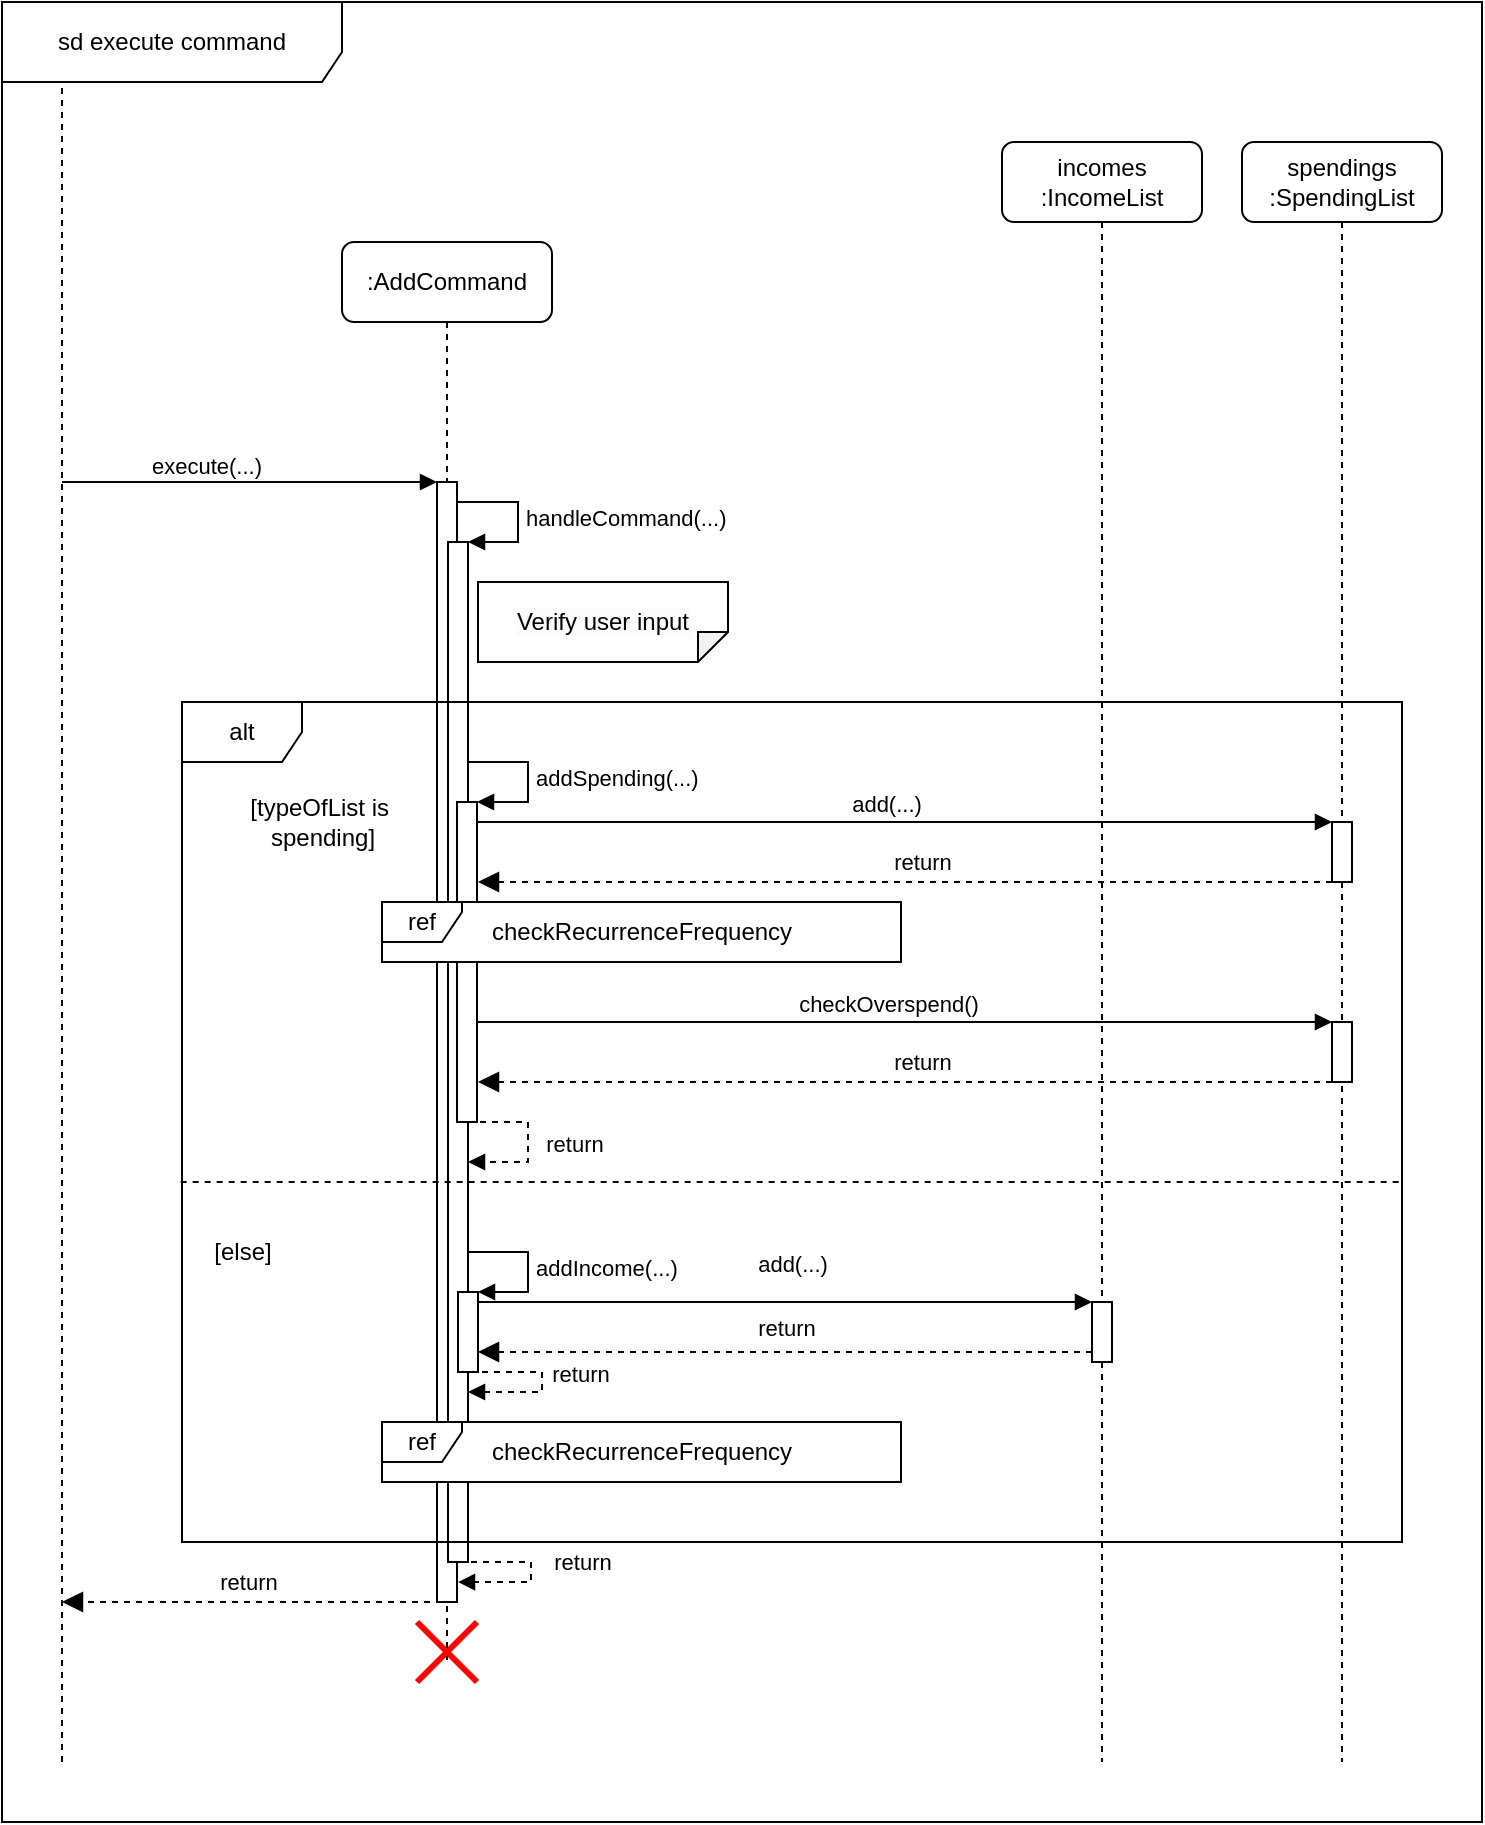 <mxfile version="24.8.4">
  <diagram name="Page-1" id="2YBvvXClWsGukQMizWep">
    <mxGraphModel dx="1302" dy="816" grid="1" gridSize="10" guides="1" tooltips="1" connect="1" arrows="1" fold="1" page="1" pageScale="1" pageWidth="850" pageHeight="1100" math="0" shadow="0">
      <root>
        <mxCell id="0" />
        <mxCell id="1" parent="0" />
        <mxCell id="oXqM3QbD9CkqxF4lTYU8-26" value="sd execute command" style="shape=umlFrame;whiteSpace=wrap;html=1;pointerEvents=0;swimlaneFillColor=default;width=170;height=40;" vertex="1" parent="1">
          <mxGeometry y="80" width="740" height="910" as="geometry" />
        </mxCell>
        <mxCell id="aM9ryv3xv72pqoxQDRHE-5" value=":AddCommand" style="shape=umlLifeline;rounded=1;whiteSpace=wrap;html=1;container=0;dropTarget=0;collapsible=0;recursiveResize=0;outlineConnect=0;portConstraint=eastwest;newEdgeStyle={&quot;curved&quot;:0,&quot;rounded&quot;:0};targetShapes=umlLifeline;participant=label;points=[[0,0,0,0,5],[0,1,0,0,-5],[1,0,0,0,5],[1,1,0,0,-5]];perimeter=rectanglePerimeter;" parent="1" vertex="1">
          <mxGeometry x="170" y="200" width="105" height="710" as="geometry" />
        </mxCell>
        <mxCell id="aM9ryv3xv72pqoxQDRHE-6" value="" style="html=1;points=[];perimeter=orthogonalPerimeter;outlineConnect=0;targetShapes=umlLifeline;portConstraint=eastwest;newEdgeStyle={&quot;edgeStyle&quot;:&quot;elbowEdgeStyle&quot;,&quot;elbow&quot;:&quot;vertical&quot;,&quot;curved&quot;:0,&quot;rounded&quot;:0};" parent="aM9ryv3xv72pqoxQDRHE-5" vertex="1">
          <mxGeometry x="47.5" y="120" width="10" height="560" as="geometry" />
        </mxCell>
        <mxCell id="1ialCVmugB1Czv88WBpj-36" value="" style="html=1;points=[[0,0,0,0,5],[0,1,0,0,-5],[1,0,0,0,5],[1,1,0,0,-5]];perimeter=orthogonalPerimeter;outlineConnect=0;targetShapes=umlLifeline;portConstraint=eastwest;newEdgeStyle={&quot;curved&quot;:0,&quot;rounded&quot;:0};" parent="aM9ryv3xv72pqoxQDRHE-5" vertex="1">
          <mxGeometry x="53" y="150" width="10" height="510" as="geometry" />
        </mxCell>
        <mxCell id="1ialCVmugB1Czv88WBpj-37" value="handleCommand(...)" style="html=1;align=left;spacingLeft=2;endArrow=block;rounded=0;edgeStyle=orthogonalEdgeStyle;curved=0;rounded=0;" parent="aM9ryv3xv72pqoxQDRHE-5" target="1ialCVmugB1Czv88WBpj-36" edge="1">
          <mxGeometry relative="1" as="geometry">
            <mxPoint x="58" y="130" as="sourcePoint" />
            <Array as="points">
              <mxPoint x="88" y="130" />
              <mxPoint x="88" y="150" />
            </Array>
          </mxGeometry>
        </mxCell>
        <mxCell id="1ialCVmugB1Czv88WBpj-59" value="" style="html=1;points=[[0,0,0,0,5],[0,1,0,0,-5],[1,0,0,0,5],[1,1,0,0,-5]];perimeter=orthogonalPerimeter;outlineConnect=0;targetShapes=umlLifeline;portConstraint=eastwest;newEdgeStyle={&quot;curved&quot;:0,&quot;rounded&quot;:0};" parent="aM9ryv3xv72pqoxQDRHE-5" vertex="1">
          <mxGeometry x="57.5" y="280" width="10" height="160" as="geometry" />
        </mxCell>
        <mxCell id="1ialCVmugB1Czv88WBpj-85" value="" style="shape=umlDestroy;whiteSpace=wrap;html=1;strokeWidth=3;targetShapes=umlLifeline;strokeColor=#FF0000;" parent="aM9ryv3xv72pqoxQDRHE-5" vertex="1">
          <mxGeometry x="37.5" y="690" width="30" height="30" as="geometry" />
        </mxCell>
        <mxCell id="1ialCVmugB1Czv88WBpj-38" value="alt" style="shape=umlFrame;whiteSpace=wrap;html=1;pointerEvents=0;" parent="1" vertex="1">
          <mxGeometry x="90" y="430" width="610" height="420" as="geometry" />
        </mxCell>
        <mxCell id="1ialCVmugB1Czv88WBpj-40" value="" style="html=1;verticalAlign=bottom;endArrow=block;edgeStyle=elbowEdgeStyle;elbow=vertical;curved=0;rounded=0;" parent="1" target="aM9ryv3xv72pqoxQDRHE-6" edge="1">
          <mxGeometry x="0.346" relative="1" as="geometry">
            <mxPoint x="30" y="320" as="sourcePoint" />
            <Array as="points">
              <mxPoint x="40" y="320" />
            </Array>
            <mxPoint x="170" y="320" as="targetPoint" />
            <mxPoint as="offset" />
          </mxGeometry>
        </mxCell>
        <mxCell id="1ialCVmugB1Czv88WBpj-41" value="execute(...)" style="edgeLabel;html=1;align=center;verticalAlign=middle;resizable=0;points=[];" parent="1ialCVmugB1Czv88WBpj-40" vertex="1" connectable="0">
          <mxGeometry x="-0.036" y="8" relative="1" as="geometry">
            <mxPoint x="-19" as="offset" />
          </mxGeometry>
        </mxCell>
        <mxCell id="1ialCVmugB1Czv88WBpj-48" value="[else]" style="text;html=1;align=center;verticalAlign=middle;resizable=0;points=[];autosize=1;strokeColor=none;fillColor=default;" parent="1" vertex="1">
          <mxGeometry x="95" y="690" width="50" height="30" as="geometry" />
        </mxCell>
        <mxCell id="1ialCVmugB1Czv88WBpj-51" value="incomes :IncomeList" style="shape=umlLifeline;rounded=1;perimeter=lifelinePerimeter;whiteSpace=wrap;html=1;container=0;dropTarget=0;collapsible=0;recursiveResize=0;outlineConnect=0;portConstraint=eastwest;newEdgeStyle={&quot;edgeStyle&quot;:&quot;elbowEdgeStyle&quot;,&quot;elbow&quot;:&quot;vertical&quot;,&quot;curved&quot;:0,&quot;rounded&quot;:0};" parent="1" vertex="1">
          <mxGeometry x="500" y="150" width="100" height="810" as="geometry" />
        </mxCell>
        <mxCell id="1ialCVmugB1Czv88WBpj-81" value="" style="html=1;points=[[0,0,0,0,5],[0,1,0,0,-5],[1,0,0,0,5],[1,1,0,0,-5]];perimeter=orthogonalPerimeter;outlineConnect=0;targetShapes=umlLifeline;portConstraint=eastwest;newEdgeStyle={&quot;curved&quot;:0,&quot;rounded&quot;:0};" parent="1ialCVmugB1Czv88WBpj-51" vertex="1">
          <mxGeometry x="45" y="580" width="10" height="30" as="geometry" />
        </mxCell>
        <mxCell id="1ialCVmugB1Czv88WBpj-53" value="spendings :SpendingList" style="shape=umlLifeline;rounded=1;perimeter=lifelinePerimeter;whiteSpace=wrap;html=1;container=0;dropTarget=0;collapsible=0;recursiveResize=0;outlineConnect=0;portConstraint=eastwest;newEdgeStyle={&quot;edgeStyle&quot;:&quot;elbowEdgeStyle&quot;,&quot;elbow&quot;:&quot;vertical&quot;,&quot;curved&quot;:0,&quot;rounded&quot;:0};" parent="1" vertex="1">
          <mxGeometry x="620" y="150" width="100" height="810" as="geometry" />
        </mxCell>
        <mxCell id="1ialCVmugB1Czv88WBpj-73" value="" style="html=1;points=[[0,0,0,0,5],[0,1,0,0,-5],[1,0,0,0,5],[1,1,0,0,-5]];perimeter=orthogonalPerimeter;outlineConnect=0;targetShapes=umlLifeline;portConstraint=eastwest;newEdgeStyle={&quot;curved&quot;:0,&quot;rounded&quot;:0};" parent="1ialCVmugB1Czv88WBpj-53" vertex="1">
          <mxGeometry x="45" y="340" width="10" height="30" as="geometry" />
        </mxCell>
        <mxCell id="oXqM3QbD9CkqxF4lTYU8-15" value="" style="html=1;points=[[0,0,0,0,5],[0,1,0,0,-5],[1,0,0,0,5],[1,1,0,0,-5]];perimeter=orthogonalPerimeter;outlineConnect=0;targetShapes=umlLifeline;portConstraint=eastwest;newEdgeStyle={&quot;curved&quot;:0,&quot;rounded&quot;:0};" vertex="1" parent="1ialCVmugB1Czv88WBpj-53">
          <mxGeometry x="45" y="440" width="10" height="30" as="geometry" />
        </mxCell>
        <mxCell id="1ialCVmugB1Czv88WBpj-43" value="[typeOfList is&amp;nbsp;&lt;div&gt;spending&lt;span style=&quot;background-color: initial;&quot;&gt;]&lt;/span&gt;&lt;/div&gt;" style="text;html=1;align=center;verticalAlign=middle;resizable=0;points=[];autosize=1;strokeColor=none;fillColor=default;shadow=0;" parent="1" vertex="1">
          <mxGeometry x="110" y="470" width="100" height="40" as="geometry" />
        </mxCell>
        <mxCell id="1ialCVmugB1Czv88WBpj-60" value="addSpending(...)" style="html=1;align=left;spacingLeft=2;endArrow=block;rounded=0;edgeStyle=orthogonalEdgeStyle;curved=0;rounded=0;" parent="1" target="1ialCVmugB1Czv88WBpj-59" edge="1">
          <mxGeometry relative="1" as="geometry">
            <mxPoint x="233" y="460" as="sourcePoint" />
            <Array as="points">
              <mxPoint x="263" y="460" />
              <mxPoint x="263" y="480" />
            </Array>
          </mxGeometry>
        </mxCell>
        <mxCell id="1ialCVmugB1Czv88WBpj-66" value="" style="html=1;points=[[0,0,0,0,5],[0,1,0,0,-5],[1,0,0,0,5],[1,1,0,0,-5]];perimeter=orthogonalPerimeter;outlineConnect=0;targetShapes=umlLifeline;portConstraint=eastwest;newEdgeStyle={&quot;curved&quot;:0,&quot;rounded&quot;:0};" parent="1" vertex="1">
          <mxGeometry x="228" y="725" width="10" height="40" as="geometry" />
        </mxCell>
        <mxCell id="1ialCVmugB1Czv88WBpj-67" value="addIncome(...)" style="html=1;align=left;spacingLeft=2;endArrow=block;rounded=0;edgeStyle=orthogonalEdgeStyle;curved=0;rounded=0;" parent="1" target="1ialCVmugB1Czv88WBpj-66" edge="1">
          <mxGeometry x="0.005" relative="1" as="geometry">
            <mxPoint x="233" y="705" as="sourcePoint" />
            <Array as="points">
              <mxPoint x="263" y="705" />
              <mxPoint x="263" y="725" />
            </Array>
            <mxPoint as="offset" />
          </mxGeometry>
        </mxCell>
        <mxCell id="1ialCVmugB1Czv88WBpj-75" value="" style="html=1;verticalAlign=bottom;endArrow=block;dashed=1;endSize=8;curved=0;rounded=0;exitX=0;exitY=1;exitDx=0;exitDy=-5;endFill=1;strokeWidth=1;" parent="1" edge="1">
          <mxGeometry relative="1" as="geometry">
            <mxPoint x="238" y="520" as="targetPoint" />
            <mxPoint x="665.0" y="520" as="sourcePoint" />
          </mxGeometry>
        </mxCell>
        <mxCell id="VLh5bKRLz8x9KIW3gmQL-2" value="return" style="edgeLabel;html=1;align=center;verticalAlign=middle;resizable=0;points=[];" parent="1ialCVmugB1Czv88WBpj-75" vertex="1" connectable="0">
          <mxGeometry x="0.499" relative="1" as="geometry">
            <mxPoint x="115" y="-10" as="offset" />
          </mxGeometry>
        </mxCell>
        <mxCell id="1ialCVmugB1Czv88WBpj-74" value="add(...)" style="html=1;verticalAlign=bottom;endArrow=block;curved=0;rounded=0;" parent="1" source="1ialCVmugB1Czv88WBpj-59" target="1ialCVmugB1Czv88WBpj-73" edge="1">
          <mxGeometry x="-0.044" relative="1" as="geometry">
            <mxPoint x="460" y="495" as="sourcePoint" />
            <mxPoint x="530" y="490" as="targetPoint" />
            <Array as="points">
              <mxPoint x="390" y="490" />
            </Array>
            <mxPoint as="offset" />
          </mxGeometry>
        </mxCell>
        <mxCell id="1ialCVmugB1Czv88WBpj-82" value="add(...)" style="html=1;verticalAlign=bottom;endArrow=block;curved=0;rounded=0;" parent="1" target="1ialCVmugB1Czv88WBpj-81" edge="1">
          <mxGeometry x="0.018" y="10" relative="1" as="geometry">
            <mxPoint x="238" y="730" as="sourcePoint" />
            <Array as="points">
              <mxPoint x="310" y="730" />
            </Array>
            <mxPoint as="offset" />
          </mxGeometry>
        </mxCell>
        <mxCell id="1ialCVmugB1Czv88WBpj-83" value="" style="html=1;verticalAlign=bottom;endArrow=block;dashed=1;endSize=8;curved=0;rounded=0;exitX=0;exitY=1;exitDx=0;exitDy=-5;entryX=1;entryY=1;entryDx=0;entryDy=-5;entryPerimeter=0;endFill=1;" parent="1" source="1ialCVmugB1Czv88WBpj-81" edge="1">
          <mxGeometry relative="1" as="geometry">
            <mxPoint x="238" y="755" as="targetPoint" />
          </mxGeometry>
        </mxCell>
        <mxCell id="1ialCVmugB1Czv88WBpj-84" value="" style="endArrow=none;dashed=1;html=1;rounded=0;exitX=-0.001;exitY=0.532;exitDx=0;exitDy=0;exitPerimeter=0;" parent="1" edge="1">
          <mxGeometry width="50" height="50" relative="1" as="geometry">
            <mxPoint x="89.32" y="670.0" as="sourcePoint" />
            <mxPoint x="700" y="670" as="targetPoint" />
          </mxGeometry>
        </mxCell>
        <mxCell id="1ialCVmugB1Czv88WBpj-89" value="" style="html=1;align=left;spacingLeft=2;endArrow=block;rounded=0;edgeStyle=orthogonalEdgeStyle;curved=0;rounded=0;dashed=1;" parent="1" edge="1">
          <mxGeometry relative="1" as="geometry">
            <mxPoint x="240" y="765" as="sourcePoint" />
            <Array as="points">
              <mxPoint x="270" y="765" />
              <mxPoint x="270" y="775" />
            </Array>
            <mxPoint x="233" y="775" as="targetPoint" />
          </mxGeometry>
        </mxCell>
        <mxCell id="1ialCVmugB1Czv88WBpj-90" value="" style="html=1;align=left;spacingLeft=2;endArrow=block;rounded=0;edgeStyle=orthogonalEdgeStyle;curved=0;rounded=0;dashed=1;" parent="1" edge="1">
          <mxGeometry relative="1" as="geometry">
            <mxPoint x="234.5" y="860" as="sourcePoint" />
            <Array as="points">
              <mxPoint x="264.5" y="860.03" />
              <mxPoint x="264.5" y="870.03" />
            </Array>
            <mxPoint x="228" y="870.03" as="targetPoint" />
          </mxGeometry>
        </mxCell>
        <mxCell id="1ialCVmugB1Czv88WBpj-91" value="" style="html=1;align=left;spacingLeft=2;endArrow=block;rounded=0;edgeStyle=orthogonalEdgeStyle;curved=0;rounded=0;dashed=1;" parent="1" edge="1">
          <mxGeometry relative="1" as="geometry">
            <mxPoint x="233" y="640" as="sourcePoint" />
            <Array as="points">
              <mxPoint x="263" y="640" />
              <mxPoint x="263" y="660" />
            </Array>
            <mxPoint x="233" y="660" as="targetPoint" />
          </mxGeometry>
        </mxCell>
        <mxCell id="VLh5bKRLz8x9KIW3gmQL-6" value="return" style="edgeLabel;html=1;align=center;verticalAlign=middle;resizable=0;points=[];" parent="1ialCVmugB1Czv88WBpj-91" vertex="1" connectable="0">
          <mxGeometry x="-0.033" y="1" relative="1" as="geometry">
            <mxPoint x="22" y="2" as="offset" />
          </mxGeometry>
        </mxCell>
        <mxCell id="VLh5bKRLz8x9KIW3gmQL-7" value="return" style="edgeLabel;html=1;align=center;verticalAlign=middle;resizable=0;points=[];" parent="1" vertex="1" connectable="0">
          <mxGeometry x="307.5" y="764.996" as="geometry">
            <mxPoint x="-19" y="1" as="offset" />
          </mxGeometry>
        </mxCell>
        <mxCell id="VLh5bKRLz8x9KIW3gmQL-8" value="return" style="edgeLabel;html=1;align=center;verticalAlign=middle;resizable=0;points=[];" parent="1" vertex="1" connectable="0">
          <mxGeometry x="290" y="739.996" as="geometry">
            <mxPoint x="102" y="3" as="offset" />
          </mxGeometry>
        </mxCell>
        <mxCell id="VLh5bKRLz8x9KIW3gmQL-9" value="return" style="edgeLabel;html=1;align=center;verticalAlign=middle;resizable=0;points=[];" parent="1" vertex="1" connectable="0">
          <mxGeometry x="290" y="859.996" as="geometry" />
        </mxCell>
        <mxCell id="oXqM3QbD9CkqxF4lTYU8-1" value="" style="endArrow=none;dashed=1;html=1;rounded=0;" edge="1" parent="1">
          <mxGeometry width="50" height="50" relative="1" as="geometry">
            <mxPoint x="30" y="960" as="sourcePoint" />
            <mxPoint x="30" y="120" as="targetPoint" />
          </mxGeometry>
        </mxCell>
        <mxCell id="oXqM3QbD9CkqxF4lTYU8-2" value="&lt;meta charset=&quot;utf-8&quot;&gt;&lt;span style=&quot;color: rgb(0, 0, 0); font-family: Helvetica; font-size: 12px; font-style: normal; font-variant-ligatures: normal; font-variant-caps: normal; font-weight: 400; letter-spacing: normal; orphans: 2; text-align: center; text-indent: 0px; text-transform: none; widows: 2; word-spacing: 0px; -webkit-text-stroke-width: 0px; white-space: nowrap; background-color: rgb(251, 251, 251); text-decoration-thickness: initial; text-decoration-style: initial; text-decoration-color: initial; display: inline !important; float: none;&quot;&gt;Verify user input&lt;/span&gt;" style="shape=note;whiteSpace=wrap;html=1;backgroundOutline=1;darkOpacity=0.05;flipV=1;size=15;" vertex="1" parent="1">
          <mxGeometry x="238" y="370" width="125" height="40" as="geometry" />
        </mxCell>
        <mxCell id="oXqM3QbD9CkqxF4lTYU8-9" value="" style="group" vertex="1" connectable="0" parent="1">
          <mxGeometry x="190" y="530" width="259.5" height="30" as="geometry" />
        </mxCell>
        <mxCell id="oXqM3QbD9CkqxF4lTYU8-4" value="ref" style="shape=umlFrame;whiteSpace=wrap;html=1;pointerEvents=0;fillColor=default;swimlaneFillColor=default;width=40;height=20;" vertex="1" parent="oXqM3QbD9CkqxF4lTYU8-9">
          <mxGeometry width="259.5" height="30" as="geometry" />
        </mxCell>
        <mxCell id="oXqM3QbD9CkqxF4lTYU8-8" value="checkRecurrenceFrequency" style="text;html=1;align=center;verticalAlign=middle;whiteSpace=wrap;rounded=0;" vertex="1" parent="oXqM3QbD9CkqxF4lTYU8-9">
          <mxGeometry x="99.75" width="60" height="30" as="geometry" />
        </mxCell>
        <mxCell id="oXqM3QbD9CkqxF4lTYU8-10" value="" style="group" vertex="1" connectable="0" parent="1">
          <mxGeometry x="190" y="790" width="259.5" height="30" as="geometry" />
        </mxCell>
        <mxCell id="oXqM3QbD9CkqxF4lTYU8-11" value="ref" style="shape=umlFrame;whiteSpace=wrap;html=1;pointerEvents=0;fillColor=default;swimlaneFillColor=default;width=40;height=20;" vertex="1" parent="oXqM3QbD9CkqxF4lTYU8-10">
          <mxGeometry width="259.5" height="30" as="geometry" />
        </mxCell>
        <mxCell id="oXqM3QbD9CkqxF4lTYU8-12" value="checkRecurrenceFrequency" style="text;html=1;align=center;verticalAlign=middle;whiteSpace=wrap;rounded=0;" vertex="1" parent="oXqM3QbD9CkqxF4lTYU8-10">
          <mxGeometry x="99.75" width="60" height="30" as="geometry" />
        </mxCell>
        <mxCell id="oXqM3QbD9CkqxF4lTYU8-14" value="checkOverspend()" style="html=1;verticalAlign=bottom;endArrow=block;curved=0;rounded=0;" edge="1" parent="1" target="oXqM3QbD9CkqxF4lTYU8-15">
          <mxGeometry x="-0.043" relative="1" as="geometry">
            <mxPoint x="238" y="590" as="sourcePoint" />
            <mxPoint x="745" y="590" as="targetPoint" />
            <Array as="points">
              <mxPoint x="390" y="590" />
            </Array>
            <mxPoint as="offset" />
          </mxGeometry>
        </mxCell>
        <mxCell id="oXqM3QbD9CkqxF4lTYU8-17" value="" style="html=1;verticalAlign=bottom;endArrow=block;dashed=1;endSize=8;curved=0;rounded=0;endFill=1;strokeWidth=1;" edge="1" parent="1" source="oXqM3QbD9CkqxF4lTYU8-15">
          <mxGeometry relative="1" as="geometry">
            <mxPoint x="238" y="620" as="targetPoint" />
            <mxPoint x="745" y="620" as="sourcePoint" />
          </mxGeometry>
        </mxCell>
        <mxCell id="oXqM3QbD9CkqxF4lTYU8-18" value="return" style="edgeLabel;html=1;align=center;verticalAlign=middle;resizable=0;points=[];" vertex="1" connectable="0" parent="oXqM3QbD9CkqxF4lTYU8-17">
          <mxGeometry x="0.499" relative="1" as="geometry">
            <mxPoint x="115" y="-10" as="offset" />
          </mxGeometry>
        </mxCell>
        <mxCell id="oXqM3QbD9CkqxF4lTYU8-20" value="" style="html=1;verticalAlign=bottom;endArrow=block;dashed=1;endSize=8;edgeStyle=elbowEdgeStyle;elbow=vertical;curved=0;rounded=0;endFill=1;" edge="1" parent="1">
          <mxGeometry x="0.003" relative="1" as="geometry">
            <mxPoint x="30" y="880" as="targetPoint" />
            <Array as="points">
              <mxPoint x="136" y="880" />
            </Array>
            <mxPoint x="214" y="880" as="sourcePoint" />
            <mxPoint as="offset" />
          </mxGeometry>
        </mxCell>
        <mxCell id="oXqM3QbD9CkqxF4lTYU8-22" value="return" style="edgeLabel;html=1;align=center;verticalAlign=middle;resizable=0;points=[];" vertex="1" connectable="0" parent="oXqM3QbD9CkqxF4lTYU8-20">
          <mxGeometry x="0.367" y="2" relative="1" as="geometry">
            <mxPoint x="35" y="-12" as="offset" />
          </mxGeometry>
        </mxCell>
      </root>
    </mxGraphModel>
  </diagram>
</mxfile>
